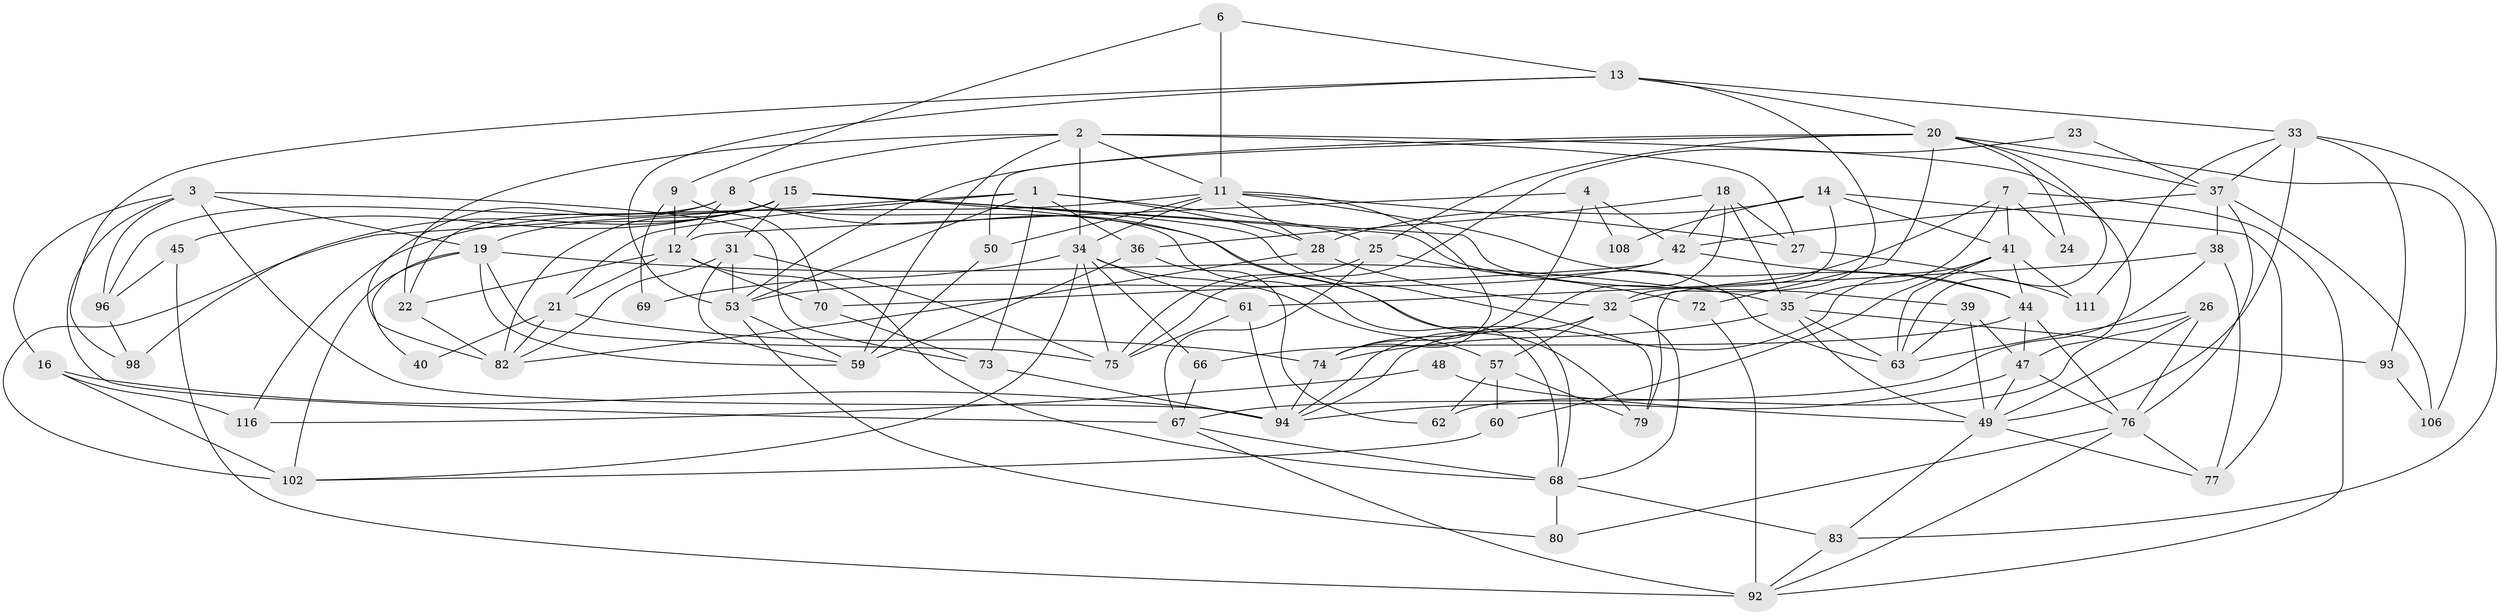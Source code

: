 // original degree distribution, {5: 0.1694915254237288, 3: 0.3220338983050847, 4: 0.2796610169491525, 2: 0.0847457627118644, 6: 0.11016949152542373, 7: 0.03389830508474576}
// Generated by graph-tools (version 1.1) at 2025/41/03/06/25 10:41:53]
// undirected, 75 vertices, 186 edges
graph export_dot {
graph [start="1"]
  node [color=gray90,style=filled];
  1 [super="+52"];
  2 [super="+10"];
  3 [super="+5"];
  4 [super="+51"];
  6;
  7 [super="+104"];
  8;
  9 [super="+114"];
  11 [super="+97"];
  12 [super="+56"];
  13 [super="+99"];
  14 [super="+113"];
  15 [super="+17"];
  16 [super="+64"];
  18;
  19 [super="+84"];
  20 [super="+30"];
  21 [super="+110"];
  22;
  23;
  24;
  25 [super="+29"];
  26 [super="+43"];
  27 [super="+88"];
  28 [super="+107"];
  31 [super="+54"];
  32 [super="+105"];
  33 [super="+115"];
  34 [super="+58"];
  35 [super="+101"];
  36 [super="+55"];
  37 [super="+71"];
  38 [super="+78"];
  39;
  40;
  41 [super="+46"];
  42 [super="+112"];
  44 [super="+86"];
  45;
  47 [super="+65"];
  48;
  49 [super="+100"];
  50;
  53 [super="+89"];
  57 [super="+95"];
  59 [super="+90"];
  60;
  61;
  62;
  63 [super="+117"];
  66;
  67 [super="+87"];
  68 [super="+85"];
  69;
  70;
  72;
  73;
  74 [super="+91"];
  75 [super="+118"];
  76 [super="+81"];
  77;
  79;
  80;
  82;
  83;
  92 [super="+103"];
  93;
  94 [super="+109"];
  96;
  98;
  102;
  106;
  108;
  111;
  116;
  1 -- 73;
  1 -- 28;
  1 -- 36 [weight=2];
  1 -- 102;
  1 -- 21;
  1 -- 53;
  1 -- 25;
  2 -- 34;
  2 -- 8;
  2 -- 22;
  2 -- 11;
  2 -- 27;
  2 -- 59;
  2 -- 47;
  3 -- 94;
  3 -- 67;
  3 -- 96;
  3 -- 73;
  3 -- 16;
  3 -- 19;
  4 -- 74;
  4 -- 108;
  4 -- 42;
  4 -- 12 [weight=2];
  6 -- 9;
  6 -- 13;
  6 -- 11;
  7 -- 35;
  7 -- 24;
  7 -- 92;
  7 -- 32;
  7 -- 41;
  8 -- 68;
  8 -- 79;
  8 -- 82;
  8 -- 96;
  8 -- 12;
  9 -- 12;
  9 -- 69;
  9 -- 70;
  11 -- 27;
  11 -- 44;
  11 -- 28;
  11 -- 50;
  11 -- 34;
  11 -- 116;
  11 -- 74;
  12 -- 70;
  12 -- 22;
  12 -- 21;
  12 -- 68;
  13 -- 79;
  13 -- 98;
  13 -- 33;
  13 -- 53;
  13 -- 20;
  14 -- 108 [weight=2];
  14 -- 41;
  14 -- 32;
  14 -- 77;
  14 -- 28;
  15 -- 82;
  15 -- 79;
  15 -- 98;
  15 -- 63;
  15 -- 19;
  15 -- 22;
  15 -- 39;
  15 -- 31;
  15 -- 45;
  15 -- 68;
  16 -- 116;
  16 -- 94;
  16 -- 102;
  18 -- 36;
  18 -- 42;
  18 -- 74;
  18 -- 35;
  18 -- 27;
  19 -- 35;
  19 -- 59;
  19 -- 102;
  19 -- 40;
  19 -- 75;
  20 -- 63;
  20 -- 50;
  20 -- 24;
  20 -- 25;
  20 -- 72;
  20 -- 106;
  20 -- 37;
  20 -- 53;
  21 -- 82;
  21 -- 40;
  21 -- 74;
  22 -- 82;
  23 -- 37;
  23 -- 75;
  25 -- 67;
  25 -- 72;
  25 -- 75;
  26 -- 62 [weight=2];
  26 -- 63;
  26 -- 49;
  26 -- 76;
  27 -- 111;
  28 -- 32;
  28 -- 82;
  31 -- 75;
  31 -- 82;
  31 -- 59;
  31 -- 53;
  32 -- 57;
  32 -- 94;
  32 -- 68;
  33 -- 93;
  33 -- 83;
  33 -- 111;
  33 -- 49;
  33 -- 37;
  34 -- 102;
  34 -- 61;
  34 -- 57;
  34 -- 75;
  34 -- 69;
  34 -- 66;
  35 -- 74;
  35 -- 49;
  35 -- 93;
  35 -- 63;
  36 -- 62;
  36 -- 59;
  37 -- 38;
  37 -- 106;
  37 -- 76;
  37 -- 42;
  38 -- 67;
  38 -- 77;
  38 -- 61;
  39 -- 63;
  39 -- 47;
  39 -- 49;
  41 -- 94;
  41 -- 60;
  41 -- 111;
  41 -- 63;
  41 -- 44;
  42 -- 70;
  42 -- 44;
  42 -- 53;
  44 -- 76 [weight=2];
  44 -- 47;
  44 -- 66;
  45 -- 92;
  45 -- 96;
  47 -- 49;
  47 -- 94;
  47 -- 76;
  48 -- 116;
  48 -- 49;
  49 -- 83;
  49 -- 77;
  50 -- 59;
  53 -- 59;
  53 -- 80;
  57 -- 62;
  57 -- 79;
  57 -- 60;
  60 -- 102;
  61 -- 94;
  61 -- 75;
  66 -- 67;
  67 -- 92 [weight=2];
  67 -- 68;
  68 -- 80;
  68 -- 83;
  70 -- 73;
  72 -- 92;
  73 -- 94;
  74 -- 94;
  76 -- 92;
  76 -- 80;
  76 -- 77;
  83 -- 92;
  93 -- 106;
  96 -- 98;
}

